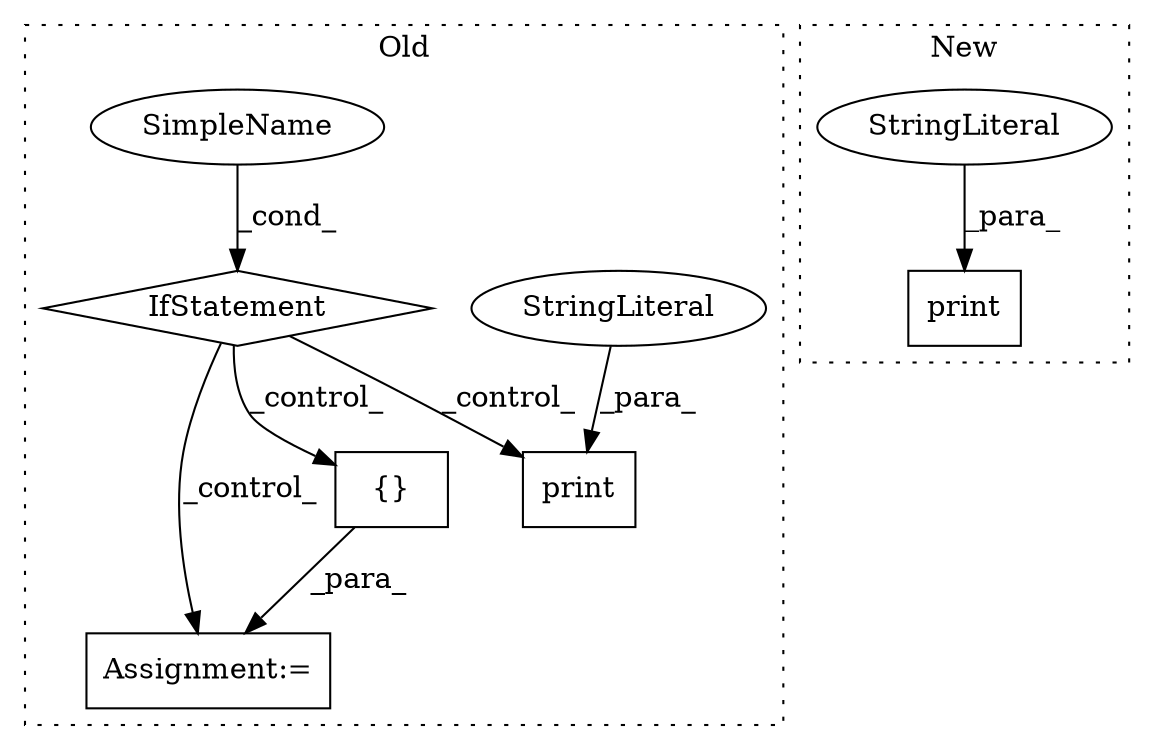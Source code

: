 digraph G {
subgraph cluster0 {
1 [label="print" a="32" s="2605,2666" l="6,1" shape="box"];
4 [label="StringLiteral" a="45" s="2645" l="21" shape="ellipse"];
5 [label="IfStatement" a="25" s="2130,2159" l="4,2" shape="diamond"];
6 [label="SimpleName" a="42" s="" l="" shape="ellipse"];
7 [label="Assignment:=" a="7" s="2743" l="1" shape="box"];
8 [label="{}" a="4" s="2753,2760" l="1,1" shape="box"];
label = "Old";
style="dotted";
}
subgraph cluster1 {
2 [label="print" a="32" s="2750,2832" l="6,1" shape="box"];
3 [label="StringLiteral" a="45" s="2773" l="28" shape="ellipse"];
label = "New";
style="dotted";
}
3 -> 2 [label="_para_"];
4 -> 1 [label="_para_"];
5 -> 7 [label="_control_"];
5 -> 1 [label="_control_"];
5 -> 8 [label="_control_"];
6 -> 5 [label="_cond_"];
8 -> 7 [label="_para_"];
}